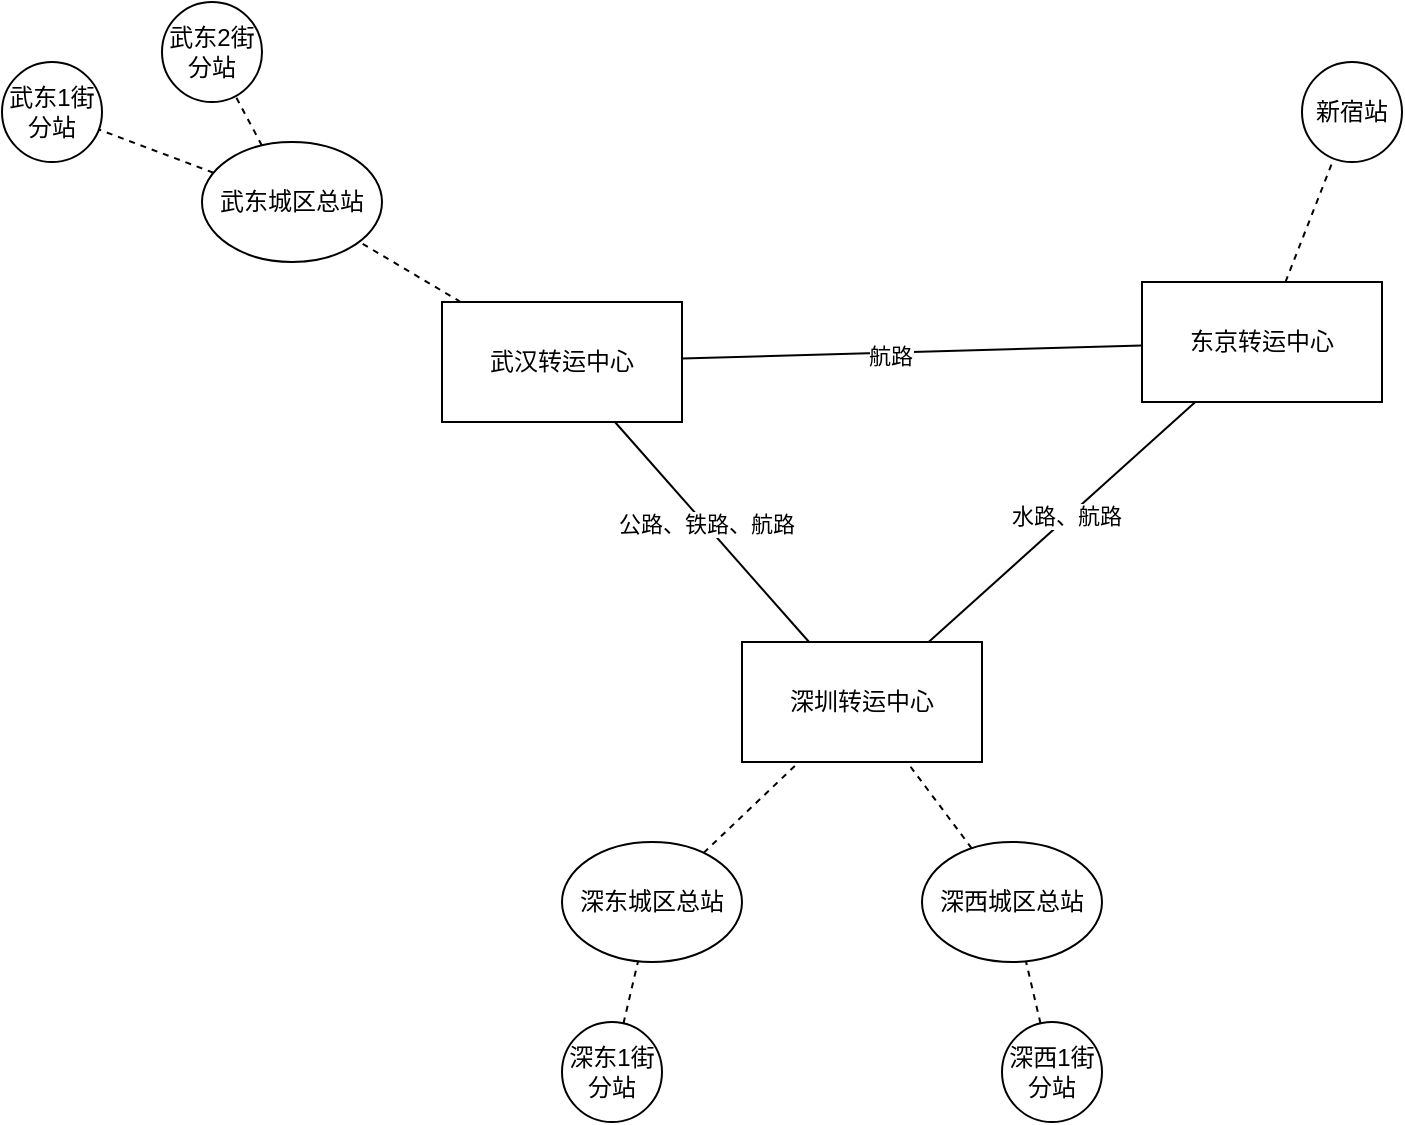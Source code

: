 <mxfile version="13.9.5" type="device"><diagram id="wYs6E0sKdRwvbdHKxlVL" name="第 1 页"><mxGraphModel dx="706" dy="353" grid="1" gridSize="10" guides="1" tooltips="1" connect="1" arrows="1" fold="1" page="1" pageScale="1" pageWidth="827" pageHeight="1169" math="0" shadow="0"><root><mxCell id="0"/><mxCell id="1" parent="0"/><mxCell id="9zsuYHItHyJ76me7O99l-1" value="武汉转运中心" style="rounded=0;whiteSpace=wrap;html=1;" vertex="1" parent="1"><mxGeometry x="284" y="280" width="120" height="60" as="geometry"/></mxCell><mxCell id="9zsuYHItHyJ76me7O99l-2" value="深圳转运中心" style="rounded=0;whiteSpace=wrap;html=1;" vertex="1" parent="1"><mxGeometry x="434" y="450" width="120" height="60" as="geometry"/></mxCell><mxCell id="9zsuYHItHyJ76me7O99l-3" value="东京转运中心" style="rounded=0;whiteSpace=wrap;html=1;" vertex="1" parent="1"><mxGeometry x="634" y="270" width="120" height="60" as="geometry"/></mxCell><mxCell id="9zsuYHItHyJ76me7O99l-5" value="武东城区总站" style="ellipse;whiteSpace=wrap;html=1;" vertex="1" parent="1"><mxGeometry x="164" y="200" width="90" height="60" as="geometry"/></mxCell><mxCell id="9zsuYHItHyJ76me7O99l-8" value="武东1街&lt;br&gt;分站" style="ellipse;whiteSpace=wrap;html=1;aspect=fixed;" vertex="1" parent="1"><mxGeometry x="64" y="160" width="50" height="50" as="geometry"/></mxCell><mxCell id="9zsuYHItHyJ76me7O99l-10" value="武东2街&lt;br&gt;分站" style="ellipse;whiteSpace=wrap;html=1;aspect=fixed;" vertex="1" parent="1"><mxGeometry x="144" y="130" width="50" height="50" as="geometry"/></mxCell><mxCell id="9zsuYHItHyJ76me7O99l-12" value="" style="endArrow=none;dashed=1;html=1;" edge="1" parent="1" source="9zsuYHItHyJ76me7O99l-5" target="9zsuYHItHyJ76me7O99l-8"><mxGeometry width="50" height="50" relative="1" as="geometry"><mxPoint x="134" y="410" as="sourcePoint"/><mxPoint x="184" y="360" as="targetPoint"/></mxGeometry></mxCell><mxCell id="9zsuYHItHyJ76me7O99l-14" value="" style="endArrow=none;dashed=1;html=1;" edge="1" parent="1" source="9zsuYHItHyJ76me7O99l-5" target="9zsuYHItHyJ76me7O99l-10"><mxGeometry width="50" height="50" relative="1" as="geometry"><mxPoint x="144" y="380" as="sourcePoint"/><mxPoint x="194" y="330" as="targetPoint"/></mxGeometry></mxCell><mxCell id="9zsuYHItHyJ76me7O99l-17" value="" style="endArrow=none;dashed=1;html=1;" edge="1" parent="1" source="9zsuYHItHyJ76me7O99l-1" target="9zsuYHItHyJ76me7O99l-5"><mxGeometry width="50" height="50" relative="1" as="geometry"><mxPoint x="164" y="380" as="sourcePoint"/><mxPoint x="214" y="330" as="targetPoint"/></mxGeometry></mxCell><mxCell id="9zsuYHItHyJ76me7O99l-18" value="" style="endArrow=none;html=1;" edge="1" parent="1" source="9zsuYHItHyJ76me7O99l-2" target="9zsuYHItHyJ76me7O99l-1"><mxGeometry width="50" height="50" relative="1" as="geometry"><mxPoint x="334" y="440" as="sourcePoint"/><mxPoint x="384" y="390" as="targetPoint"/></mxGeometry></mxCell><mxCell id="9zsuYHItHyJ76me7O99l-35" value="公路、铁路、航路" style="edgeLabel;html=1;align=center;verticalAlign=middle;resizable=0;points=[];" vertex="1" connectable="0" parent="9zsuYHItHyJ76me7O99l-18"><mxGeometry x="0.077" relative="1" as="geometry"><mxPoint as="offset"/></mxGeometry></mxCell><mxCell id="9zsuYHItHyJ76me7O99l-19" value="" style="endArrow=none;html=1;" edge="1" parent="1" source="9zsuYHItHyJ76me7O99l-1" target="9zsuYHItHyJ76me7O99l-3"><mxGeometry width="50" height="50" relative="1" as="geometry"><mxPoint x="304" y="510" as="sourcePoint"/><mxPoint x="354" y="460" as="targetPoint"/></mxGeometry></mxCell><mxCell id="9zsuYHItHyJ76me7O99l-37" value="航路" style="edgeLabel;html=1;align=center;verticalAlign=middle;resizable=0;points=[];" vertex="1" connectable="0" parent="9zsuYHItHyJ76me7O99l-19"><mxGeometry x="-0.096" y="-1" relative="1" as="geometry"><mxPoint as="offset"/></mxGeometry></mxCell><mxCell id="9zsuYHItHyJ76me7O99l-21" value="" style="endArrow=none;html=1;" edge="1" parent="1" source="9zsuYHItHyJ76me7O99l-2" target="9zsuYHItHyJ76me7O99l-3"><mxGeometry width="50" height="50" relative="1" as="geometry"><mxPoint x="294" y="460" as="sourcePoint"/><mxPoint x="344" y="410" as="targetPoint"/></mxGeometry></mxCell><mxCell id="9zsuYHItHyJ76me7O99l-36" value="水路、航路" style="edgeLabel;html=1;align=center;verticalAlign=middle;resizable=0;points=[];" vertex="1" connectable="0" parent="9zsuYHItHyJ76me7O99l-21"><mxGeometry x="0.031" y="2" relative="1" as="geometry"><mxPoint x="1" as="offset"/></mxGeometry></mxCell><mxCell id="9zsuYHItHyJ76me7O99l-23" value="深东城区总站" style="ellipse;whiteSpace=wrap;html=1;" vertex="1" parent="1"><mxGeometry x="344" y="550" width="90" height="60" as="geometry"/></mxCell><mxCell id="9zsuYHItHyJ76me7O99l-24" value="深西城区总站" style="ellipse;whiteSpace=wrap;html=1;" vertex="1" parent="1"><mxGeometry x="524" y="550" width="90" height="60" as="geometry"/></mxCell><mxCell id="9zsuYHItHyJ76me7O99l-26" value="" style="endArrow=none;dashed=1;html=1;" edge="1" parent="1" source="9zsuYHItHyJ76me7O99l-24" target="9zsuYHItHyJ76me7O99l-2"><mxGeometry width="50" height="50" relative="1" as="geometry"><mxPoint x="194" y="550" as="sourcePoint"/><mxPoint x="244" y="500" as="targetPoint"/></mxGeometry></mxCell><mxCell id="9zsuYHItHyJ76me7O99l-27" value="" style="endArrow=none;dashed=1;html=1;" edge="1" parent="1" source="9zsuYHItHyJ76me7O99l-23" target="9zsuYHItHyJ76me7O99l-2"><mxGeometry width="50" height="50" relative="1" as="geometry"><mxPoint x="184" y="660" as="sourcePoint"/><mxPoint x="234" y="610" as="targetPoint"/></mxGeometry></mxCell><mxCell id="9zsuYHItHyJ76me7O99l-28" value="深东1街&lt;br&gt;分站" style="ellipse;whiteSpace=wrap;html=1;aspect=fixed;" vertex="1" parent="1"><mxGeometry x="344" y="640" width="50" height="50" as="geometry"/></mxCell><mxCell id="9zsuYHItHyJ76me7O99l-29" value="深西1街&lt;br&gt;分站" style="ellipse;whiteSpace=wrap;html=1;aspect=fixed;" vertex="1" parent="1"><mxGeometry x="564" y="640" width="50" height="50" as="geometry"/></mxCell><mxCell id="9zsuYHItHyJ76me7O99l-30" value="" style="endArrow=none;dashed=1;html=1;" edge="1" parent="1" source="9zsuYHItHyJ76me7O99l-28" target="9zsuYHItHyJ76me7O99l-23"><mxGeometry width="50" height="50" relative="1" as="geometry"><mxPoint x="204" y="710" as="sourcePoint"/><mxPoint x="254" y="660" as="targetPoint"/></mxGeometry></mxCell><mxCell id="9zsuYHItHyJ76me7O99l-31" value="" style="endArrow=none;dashed=1;html=1;" edge="1" parent="1" source="9zsuYHItHyJ76me7O99l-29" target="9zsuYHItHyJ76me7O99l-24"><mxGeometry width="50" height="50" relative="1" as="geometry"><mxPoint x="484" y="690" as="sourcePoint"/><mxPoint x="534" y="640" as="targetPoint"/></mxGeometry></mxCell><mxCell id="9zsuYHItHyJ76me7O99l-32" value="新宿站" style="ellipse;whiteSpace=wrap;html=1;aspect=fixed;" vertex="1" parent="1"><mxGeometry x="714" y="160" width="50" height="50" as="geometry"/></mxCell><mxCell id="9zsuYHItHyJ76me7O99l-33" value="" style="endArrow=none;dashed=1;html=1;" edge="1" parent="1" source="9zsuYHItHyJ76me7O99l-3" target="9zsuYHItHyJ76me7O99l-32"><mxGeometry width="50" height="50" relative="1" as="geometry"><mxPoint x="514" y="250" as="sourcePoint"/><mxPoint x="564" y="200" as="targetPoint"/></mxGeometry></mxCell></root></mxGraphModel></diagram></mxfile>